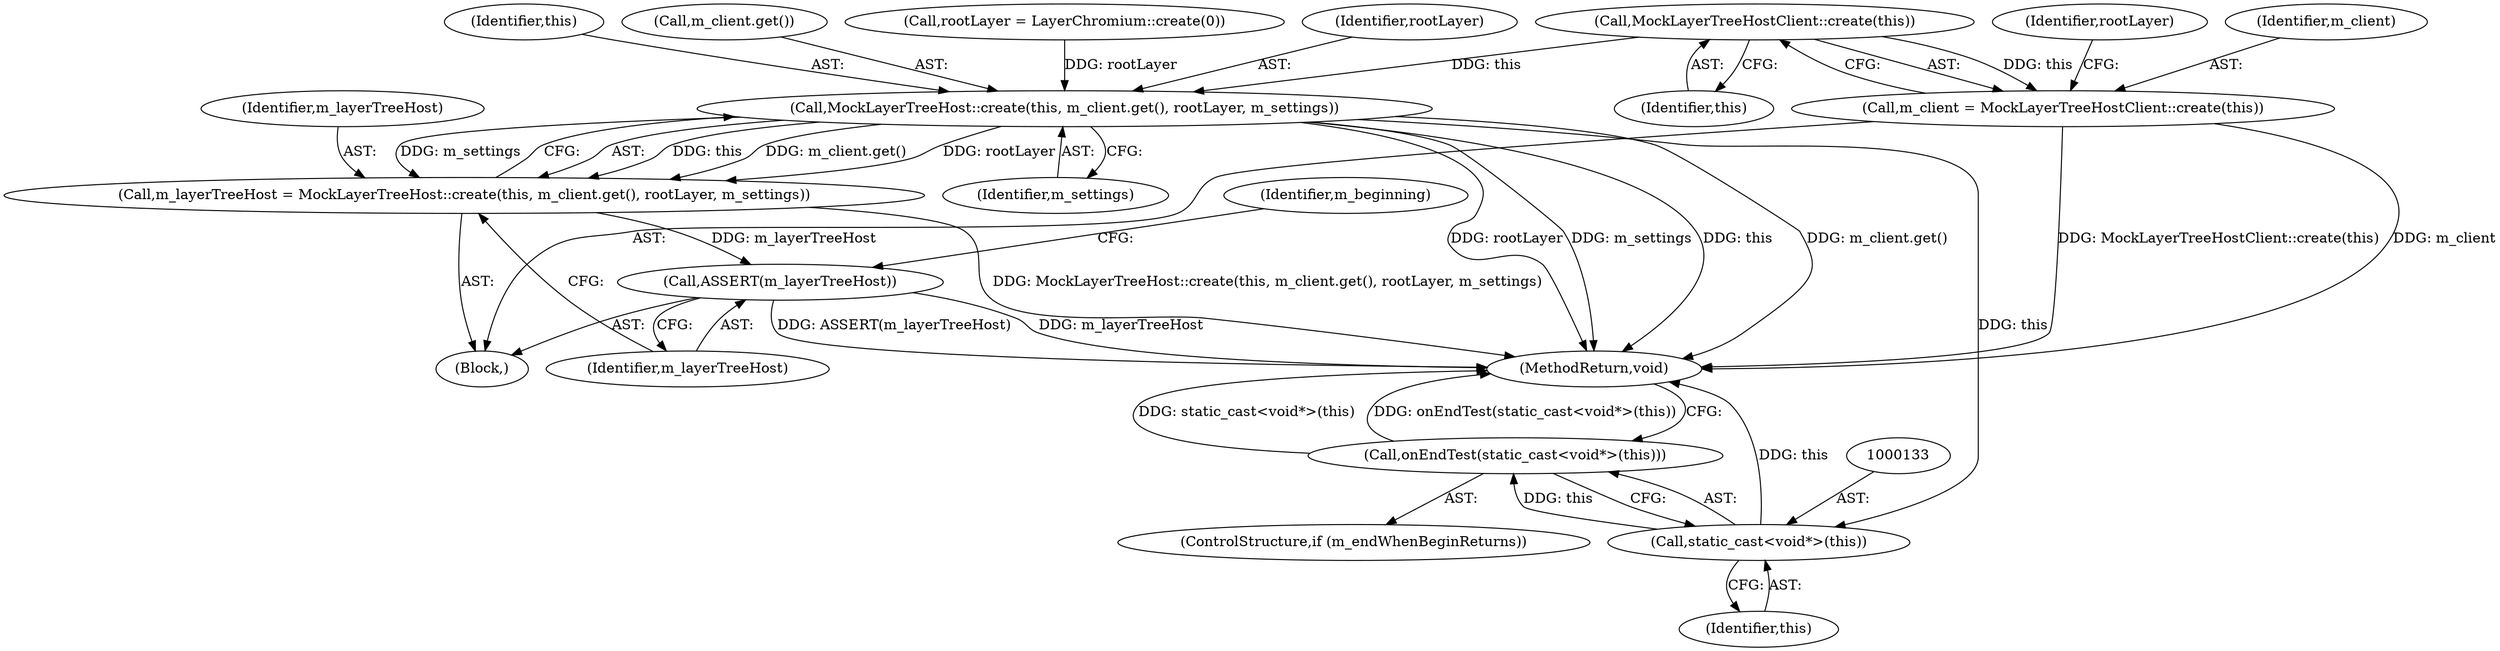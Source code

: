 digraph "0_Chrome_88c4913f11967abfd08a8b22b4423710322ac49b_5@API" {
"1000106" [label="(Call,MockLayerTreeHostClient::create(this))"];
"1000104" [label="(Call,m_client = MockLayerTreeHostClient::create(this))"];
"1000115" [label="(Call,MockLayerTreeHost::create(this, m_client.get(), rootLayer, m_settings))"];
"1000113" [label="(Call,m_layerTreeHost = MockLayerTreeHost::create(this, m_client.get(), rootLayer, m_settings))"];
"1000120" [label="(Call,ASSERT(m_layerTreeHost))"];
"1000132" [label="(Call,static_cast<void*>(this))"];
"1000131" [label="(Call,onEndTest(static_cast<void*>(this)))"];
"1000120" [label="(Call,ASSERT(m_layerTreeHost))"];
"1000109" [label="(Call,rootLayer = LayerChromium::create(0))"];
"1000121" [label="(Identifier,m_layerTreeHost)"];
"1000129" [label="(ControlStructure,if (m_endWhenBeginReturns))"];
"1000101" [label="(Block,)"];
"1000118" [label="(Identifier,rootLayer)"];
"1000119" [label="(Identifier,m_settings)"];
"1000105" [label="(Identifier,m_client)"];
"1000114" [label="(Identifier,m_layerTreeHost)"];
"1000107" [label="(Identifier,this)"];
"1000115" [label="(Call,MockLayerTreeHost::create(this, m_client.get(), rootLayer, m_settings))"];
"1000131" [label="(Call,onEndTest(static_cast<void*>(this)))"];
"1000132" [label="(Call,static_cast<void*>(this))"];
"1000104" [label="(Call,m_client = MockLayerTreeHostClient::create(this))"];
"1000106" [label="(Call,MockLayerTreeHostClient::create(this))"];
"1000123" [label="(Identifier,m_beginning)"];
"1000116" [label="(Identifier,this)"];
"1000113" [label="(Call,m_layerTreeHost = MockLayerTreeHost::create(this, m_client.get(), rootLayer, m_settings))"];
"1000134" [label="(Identifier,this)"];
"1000135" [label="(MethodReturn,void)"];
"1000117" [label="(Call,m_client.get())"];
"1000110" [label="(Identifier,rootLayer)"];
"1000106" -> "1000104"  [label="AST: "];
"1000106" -> "1000107"  [label="CFG: "];
"1000107" -> "1000106"  [label="AST: "];
"1000104" -> "1000106"  [label="CFG: "];
"1000106" -> "1000104"  [label="DDG: this"];
"1000106" -> "1000115"  [label="DDG: this"];
"1000104" -> "1000101"  [label="AST: "];
"1000105" -> "1000104"  [label="AST: "];
"1000110" -> "1000104"  [label="CFG: "];
"1000104" -> "1000135"  [label="DDG: m_client"];
"1000104" -> "1000135"  [label="DDG: MockLayerTreeHostClient::create(this)"];
"1000115" -> "1000113"  [label="AST: "];
"1000115" -> "1000119"  [label="CFG: "];
"1000116" -> "1000115"  [label="AST: "];
"1000117" -> "1000115"  [label="AST: "];
"1000118" -> "1000115"  [label="AST: "];
"1000119" -> "1000115"  [label="AST: "];
"1000113" -> "1000115"  [label="CFG: "];
"1000115" -> "1000135"  [label="DDG: m_client.get()"];
"1000115" -> "1000135"  [label="DDG: rootLayer"];
"1000115" -> "1000135"  [label="DDG: m_settings"];
"1000115" -> "1000135"  [label="DDG: this"];
"1000115" -> "1000113"  [label="DDG: this"];
"1000115" -> "1000113"  [label="DDG: m_client.get()"];
"1000115" -> "1000113"  [label="DDG: rootLayer"];
"1000115" -> "1000113"  [label="DDG: m_settings"];
"1000109" -> "1000115"  [label="DDG: rootLayer"];
"1000115" -> "1000132"  [label="DDG: this"];
"1000113" -> "1000101"  [label="AST: "];
"1000114" -> "1000113"  [label="AST: "];
"1000121" -> "1000113"  [label="CFG: "];
"1000113" -> "1000135"  [label="DDG: MockLayerTreeHost::create(this, m_client.get(), rootLayer, m_settings)"];
"1000113" -> "1000120"  [label="DDG: m_layerTreeHost"];
"1000120" -> "1000101"  [label="AST: "];
"1000120" -> "1000121"  [label="CFG: "];
"1000121" -> "1000120"  [label="AST: "];
"1000123" -> "1000120"  [label="CFG: "];
"1000120" -> "1000135"  [label="DDG: m_layerTreeHost"];
"1000120" -> "1000135"  [label="DDG: ASSERT(m_layerTreeHost)"];
"1000132" -> "1000131"  [label="AST: "];
"1000132" -> "1000134"  [label="CFG: "];
"1000133" -> "1000132"  [label="AST: "];
"1000134" -> "1000132"  [label="AST: "];
"1000131" -> "1000132"  [label="CFG: "];
"1000132" -> "1000135"  [label="DDG: this"];
"1000132" -> "1000131"  [label="DDG: this"];
"1000131" -> "1000129"  [label="AST: "];
"1000135" -> "1000131"  [label="CFG: "];
"1000131" -> "1000135"  [label="DDG: static_cast<void*>(this)"];
"1000131" -> "1000135"  [label="DDG: onEndTest(static_cast<void*>(this))"];
}
